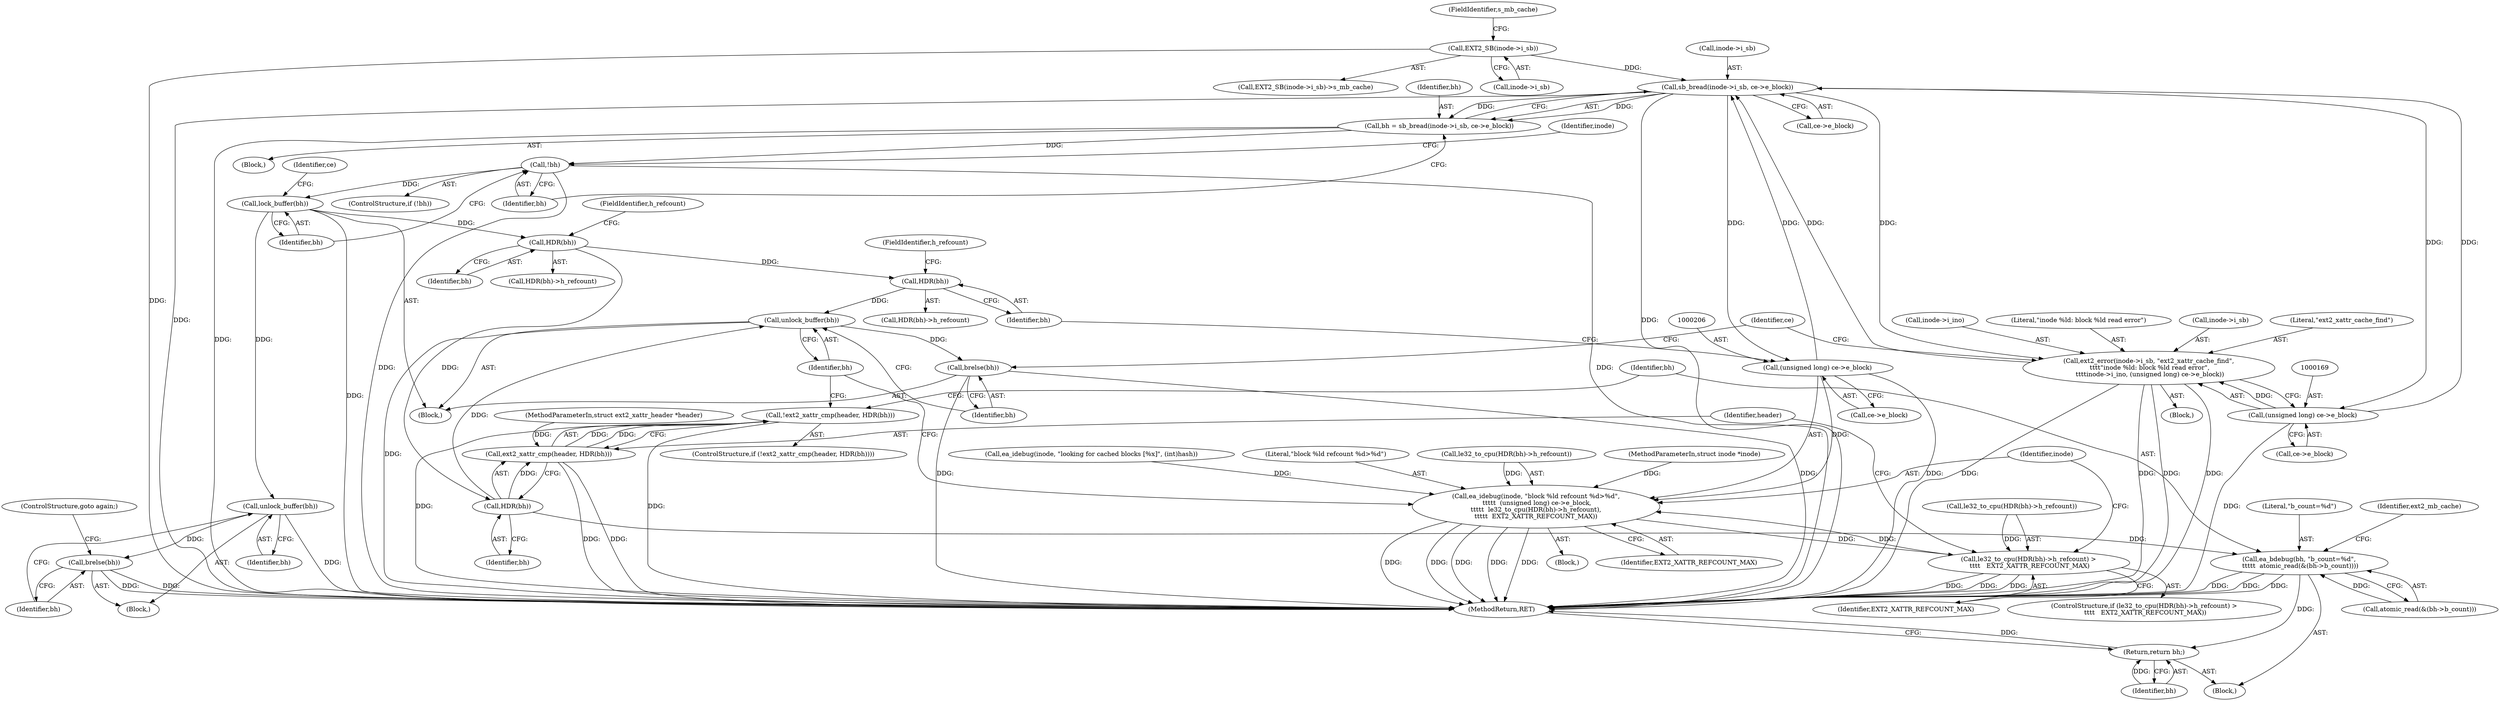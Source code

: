 digraph "0_linux_be0726d33cb8f411945884664924bed3cb8c70ee_4@API" {
"1000148" [label="(Call,sb_bread(inode->i_sb, ce->e_block))"];
"1000159" [label="(Call,ext2_error(inode->i_sb, \"ext2_xattr_cache_find\",\n \t\t\t\t\"inode %ld: block %ld read error\",\n \t\t\t\tinode->i_ino, (unsigned long) ce->e_block))"];
"1000148" [label="(Call,sb_bread(inode->i_sb, ce->e_block))"];
"1000118" [label="(Call,EXT2_SB(inode->i_sb))"];
"1000205" [label="(Call,(unsigned long) ce->e_block)"];
"1000168" [label="(Call,(unsigned long) ce->e_block)"];
"1000146" [label="(Call,bh = sb_bread(inode->i_sb, ce->e_block))"];
"1000156" [label="(Call,!bh)"];
"1000175" [label="(Call,lock_buffer(bh))"];
"1000187" [label="(Call,unlock_buffer(bh))"];
"1000189" [label="(Call,brelse(bh))"];
"1000197" [label="(Call,HDR(bh))"];
"1000212" [label="(Call,HDR(bh))"];
"1000240" [label="(Call,unlock_buffer(bh))"];
"1000242" [label="(Call,brelse(bh))"];
"1000221" [label="(Call,HDR(bh))"];
"1000219" [label="(Call,ext2_xattr_cmp(header, HDR(bh)))"];
"1000218" [label="(Call,!ext2_xattr_cmp(header, HDR(bh)))"];
"1000224" [label="(Call,ea_bdebug(bh, \"b_count=%d\",\n \t\t\t\t\t  atomic_read(&(bh->b_count))))"];
"1000238" [label="(Return,return bh;)"];
"1000202" [label="(Call,ea_idebug(inode, \"block %ld refcount %d>%d\",\n \t\t\t\t\t  (unsigned long) ce->e_block,\n\t\t\t\t\t  le32_to_cpu(HDR(bh)->h_refcount),\n\t\t\t\t\t  EXT2_XATTR_REFCOUNT_MAX))"];
"1000194" [label="(Call,le32_to_cpu(HDR(bh)->h_refcount) >\n \t\t\t\t   EXT2_XATTR_REFCOUNT_MAX)"];
"1000197" [label="(Call,HDR(bh))"];
"1000242" [label="(Call,brelse(bh))"];
"1000188" [label="(Identifier,bh)"];
"1000175" [label="(Call,lock_buffer(bh))"];
"1000198" [label="(Identifier,bh)"];
"1000196" [label="(Call,HDR(bh)->h_refcount)"];
"1000224" [label="(Call,ea_bdebug(bh, \"b_count=%d\",\n \t\t\t\t\t  atomic_read(&(bh->b_count))))"];
"1000243" [label="(Identifier,bh)"];
"1000220" [label="(Identifier,header)"];
"1000221" [label="(Call,HDR(bh))"];
"1000122" [label="(FieldIdentifier,s_mb_cache)"];
"1000191" [label="(ControlStructure,goto again;)"];
"1000212" [label="(Call,HDR(bh))"];
"1000223" [label="(Block,)"];
"1000194" [label="(Call,le32_to_cpu(HDR(bh)->h_refcount) >\n \t\t\t\t   EXT2_XATTR_REFCOUNT_MAX)"];
"1000130" [label="(Call,ea_idebug(inode, \"looking for cached blocks [%x]\", (int)hash))"];
"1000215" [label="(Identifier,EXT2_XATTR_REFCOUNT_MAX)"];
"1000222" [label="(Identifier,bh)"];
"1000205" [label="(Call,(unsigned long) ce->e_block)"];
"1000157" [label="(Identifier,bh)"];
"1000117" [label="(Call,EXT2_SB(inode->i_sb)->s_mb_cache)"];
"1000213" [label="(Identifier,bh)"];
"1000155" [label="(ControlStructure,if (!bh))"];
"1000104" [label="(MethodParameterIn,struct ext2_xattr_header *header)"];
"1000225" [label="(Identifier,bh)"];
"1000165" [label="(Call,inode->i_ino)"];
"1000189" [label="(Call,brelse(bh))"];
"1000251" [label="(MethodReturn,RET)"];
"1000204" [label="(Literal,\"block %ld refcount %d>%d\")"];
"1000210" [label="(Call,le32_to_cpu(HDR(bh)->h_refcount))"];
"1000190" [label="(Identifier,bh)"];
"1000161" [label="(Identifier,inode)"];
"1000156" [label="(Call,!bh)"];
"1000164" [label="(Literal,\"inode %ld: block %ld read error\")"];
"1000119" [label="(Call,inode->i_sb)"];
"1000118" [label="(Call,EXT2_SB(inode->i_sb))"];
"1000219" [label="(Call,ext2_xattr_cmp(header, HDR(bh)))"];
"1000148" [label="(Call,sb_bread(inode->i_sb, ce->e_block))"];
"1000160" [label="(Call,inode->i_sb)"];
"1000147" [label="(Identifier,bh)"];
"1000214" [label="(FieldIdentifier,h_refcount)"];
"1000203" [label="(Identifier,inode)"];
"1000200" [label="(Identifier,EXT2_XATTR_REFCOUNT_MAX)"];
"1000146" [label="(Call,bh = sb_bread(inode->i_sb, ce->e_block))"];
"1000245" [label="(Identifier,ce)"];
"1000183" [label="(Block,)"];
"1000211" [label="(Call,HDR(bh)->h_refcount)"];
"1000217" [label="(ControlStructure,if (!ext2_xattr_cmp(header, HDR(bh))))"];
"1000240" [label="(Call,unlock_buffer(bh))"];
"1000207" [label="(Call,ce->e_block)"];
"1000159" [label="(Call,ext2_error(inode->i_sb, \"ext2_xattr_cache_find\",\n \t\t\t\t\"inode %ld: block %ld read error\",\n \t\t\t\tinode->i_ino, (unsigned long) ce->e_block))"];
"1000187" [label="(Call,unlock_buffer(bh))"];
"1000168" [label="(Call,(unsigned long) ce->e_block)"];
"1000103" [label="(MethodParameterIn,struct inode *inode)"];
"1000163" [label="(Literal,\"ext2_xattr_cache_find\")"];
"1000202" [label="(Call,ea_idebug(inode, \"block %ld refcount %d>%d\",\n \t\t\t\t\t  (unsigned long) ce->e_block,\n\t\t\t\t\t  le32_to_cpu(HDR(bh)->h_refcount),\n\t\t\t\t\t  EXT2_XATTR_REFCOUNT_MAX))"];
"1000149" [label="(Call,inode->i_sb)"];
"1000241" [label="(Identifier,bh)"];
"1000233" [label="(Identifier,ext2_mb_cache)"];
"1000195" [label="(Call,le32_to_cpu(HDR(bh)->h_refcount))"];
"1000238" [label="(Return,return bh;)"];
"1000201" [label="(Block,)"];
"1000226" [label="(Literal,\"b_count=%d\")"];
"1000176" [label="(Identifier,bh)"];
"1000152" [label="(Call,ce->e_block)"];
"1000170" [label="(Call,ce->e_block)"];
"1000174" [label="(Block,)"];
"1000218" [label="(Call,!ext2_xattr_cmp(header, HDR(bh)))"];
"1000158" [label="(Block,)"];
"1000199" [label="(FieldIdentifier,h_refcount)"];
"1000193" [label="(ControlStructure,if (le32_to_cpu(HDR(bh)->h_refcount) >\n \t\t\t\t   EXT2_XATTR_REFCOUNT_MAX))"];
"1000239" [label="(Identifier,bh)"];
"1000181" [label="(Identifier,ce)"];
"1000227" [label="(Call,atomic_read(&(bh->b_count)))"];
"1000144" [label="(Block,)"];
"1000148" -> "1000146"  [label="AST: "];
"1000148" -> "1000152"  [label="CFG: "];
"1000149" -> "1000148"  [label="AST: "];
"1000152" -> "1000148"  [label="AST: "];
"1000146" -> "1000148"  [label="CFG: "];
"1000148" -> "1000251"  [label="DDG: "];
"1000148" -> "1000251"  [label="DDG: "];
"1000148" -> "1000146"  [label="DDG: "];
"1000148" -> "1000146"  [label="DDG: "];
"1000159" -> "1000148"  [label="DDG: "];
"1000118" -> "1000148"  [label="DDG: "];
"1000205" -> "1000148"  [label="DDG: "];
"1000168" -> "1000148"  [label="DDG: "];
"1000148" -> "1000159"  [label="DDG: "];
"1000148" -> "1000168"  [label="DDG: "];
"1000148" -> "1000205"  [label="DDG: "];
"1000159" -> "1000158"  [label="AST: "];
"1000159" -> "1000168"  [label="CFG: "];
"1000160" -> "1000159"  [label="AST: "];
"1000163" -> "1000159"  [label="AST: "];
"1000164" -> "1000159"  [label="AST: "];
"1000165" -> "1000159"  [label="AST: "];
"1000168" -> "1000159"  [label="AST: "];
"1000245" -> "1000159"  [label="CFG: "];
"1000159" -> "1000251"  [label="DDG: "];
"1000159" -> "1000251"  [label="DDG: "];
"1000159" -> "1000251"  [label="DDG: "];
"1000159" -> "1000251"  [label="DDG: "];
"1000168" -> "1000159"  [label="DDG: "];
"1000118" -> "1000117"  [label="AST: "];
"1000118" -> "1000119"  [label="CFG: "];
"1000119" -> "1000118"  [label="AST: "];
"1000122" -> "1000118"  [label="CFG: "];
"1000118" -> "1000251"  [label="DDG: "];
"1000205" -> "1000202"  [label="AST: "];
"1000205" -> "1000207"  [label="CFG: "];
"1000206" -> "1000205"  [label="AST: "];
"1000207" -> "1000205"  [label="AST: "];
"1000213" -> "1000205"  [label="CFG: "];
"1000205" -> "1000251"  [label="DDG: "];
"1000205" -> "1000202"  [label="DDG: "];
"1000168" -> "1000170"  [label="CFG: "];
"1000169" -> "1000168"  [label="AST: "];
"1000170" -> "1000168"  [label="AST: "];
"1000168" -> "1000251"  [label="DDG: "];
"1000146" -> "1000144"  [label="AST: "];
"1000147" -> "1000146"  [label="AST: "];
"1000157" -> "1000146"  [label="CFG: "];
"1000146" -> "1000251"  [label="DDG: "];
"1000146" -> "1000156"  [label="DDG: "];
"1000156" -> "1000155"  [label="AST: "];
"1000156" -> "1000157"  [label="CFG: "];
"1000157" -> "1000156"  [label="AST: "];
"1000161" -> "1000156"  [label="CFG: "];
"1000176" -> "1000156"  [label="CFG: "];
"1000156" -> "1000251"  [label="DDG: "];
"1000156" -> "1000251"  [label="DDG: "];
"1000156" -> "1000175"  [label="DDG: "];
"1000175" -> "1000174"  [label="AST: "];
"1000175" -> "1000176"  [label="CFG: "];
"1000176" -> "1000175"  [label="AST: "];
"1000181" -> "1000175"  [label="CFG: "];
"1000175" -> "1000251"  [label="DDG: "];
"1000175" -> "1000187"  [label="DDG: "];
"1000175" -> "1000197"  [label="DDG: "];
"1000187" -> "1000183"  [label="AST: "];
"1000187" -> "1000188"  [label="CFG: "];
"1000188" -> "1000187"  [label="AST: "];
"1000190" -> "1000187"  [label="CFG: "];
"1000187" -> "1000251"  [label="DDG: "];
"1000187" -> "1000189"  [label="DDG: "];
"1000189" -> "1000183"  [label="AST: "];
"1000189" -> "1000190"  [label="CFG: "];
"1000190" -> "1000189"  [label="AST: "];
"1000191" -> "1000189"  [label="CFG: "];
"1000189" -> "1000251"  [label="DDG: "];
"1000189" -> "1000251"  [label="DDG: "];
"1000197" -> "1000196"  [label="AST: "];
"1000197" -> "1000198"  [label="CFG: "];
"1000198" -> "1000197"  [label="AST: "];
"1000199" -> "1000197"  [label="CFG: "];
"1000197" -> "1000212"  [label="DDG: "];
"1000197" -> "1000221"  [label="DDG: "];
"1000212" -> "1000211"  [label="AST: "];
"1000212" -> "1000213"  [label="CFG: "];
"1000213" -> "1000212"  [label="AST: "];
"1000214" -> "1000212"  [label="CFG: "];
"1000212" -> "1000240"  [label="DDG: "];
"1000240" -> "1000174"  [label="AST: "];
"1000240" -> "1000241"  [label="CFG: "];
"1000241" -> "1000240"  [label="AST: "];
"1000243" -> "1000240"  [label="CFG: "];
"1000240" -> "1000251"  [label="DDG: "];
"1000221" -> "1000240"  [label="DDG: "];
"1000240" -> "1000242"  [label="DDG: "];
"1000242" -> "1000174"  [label="AST: "];
"1000242" -> "1000243"  [label="CFG: "];
"1000243" -> "1000242"  [label="AST: "];
"1000245" -> "1000242"  [label="CFG: "];
"1000242" -> "1000251"  [label="DDG: "];
"1000242" -> "1000251"  [label="DDG: "];
"1000221" -> "1000219"  [label="AST: "];
"1000221" -> "1000222"  [label="CFG: "];
"1000222" -> "1000221"  [label="AST: "];
"1000219" -> "1000221"  [label="CFG: "];
"1000221" -> "1000219"  [label="DDG: "];
"1000221" -> "1000224"  [label="DDG: "];
"1000219" -> "1000218"  [label="AST: "];
"1000220" -> "1000219"  [label="AST: "];
"1000218" -> "1000219"  [label="CFG: "];
"1000219" -> "1000251"  [label="DDG: "];
"1000219" -> "1000251"  [label="DDG: "];
"1000219" -> "1000218"  [label="DDG: "];
"1000219" -> "1000218"  [label="DDG: "];
"1000104" -> "1000219"  [label="DDG: "];
"1000218" -> "1000217"  [label="AST: "];
"1000225" -> "1000218"  [label="CFG: "];
"1000241" -> "1000218"  [label="CFG: "];
"1000218" -> "1000251"  [label="DDG: "];
"1000218" -> "1000251"  [label="DDG: "];
"1000224" -> "1000223"  [label="AST: "];
"1000224" -> "1000227"  [label="CFG: "];
"1000225" -> "1000224"  [label="AST: "];
"1000226" -> "1000224"  [label="AST: "];
"1000227" -> "1000224"  [label="AST: "];
"1000233" -> "1000224"  [label="CFG: "];
"1000224" -> "1000251"  [label="DDG: "];
"1000224" -> "1000251"  [label="DDG: "];
"1000224" -> "1000251"  [label="DDG: "];
"1000227" -> "1000224"  [label="DDG: "];
"1000224" -> "1000238"  [label="DDG: "];
"1000238" -> "1000223"  [label="AST: "];
"1000238" -> "1000239"  [label="CFG: "];
"1000239" -> "1000238"  [label="AST: "];
"1000251" -> "1000238"  [label="CFG: "];
"1000238" -> "1000251"  [label="DDG: "];
"1000239" -> "1000238"  [label="DDG: "];
"1000202" -> "1000201"  [label="AST: "];
"1000202" -> "1000215"  [label="CFG: "];
"1000203" -> "1000202"  [label="AST: "];
"1000204" -> "1000202"  [label="AST: "];
"1000210" -> "1000202"  [label="AST: "];
"1000215" -> "1000202"  [label="AST: "];
"1000241" -> "1000202"  [label="CFG: "];
"1000202" -> "1000251"  [label="DDG: "];
"1000202" -> "1000251"  [label="DDG: "];
"1000202" -> "1000251"  [label="DDG: "];
"1000202" -> "1000251"  [label="DDG: "];
"1000202" -> "1000251"  [label="DDG: "];
"1000202" -> "1000194"  [label="DDG: "];
"1000130" -> "1000202"  [label="DDG: "];
"1000103" -> "1000202"  [label="DDG: "];
"1000210" -> "1000202"  [label="DDG: "];
"1000194" -> "1000202"  [label="DDG: "];
"1000194" -> "1000193"  [label="AST: "];
"1000194" -> "1000200"  [label="CFG: "];
"1000195" -> "1000194"  [label="AST: "];
"1000200" -> "1000194"  [label="AST: "];
"1000203" -> "1000194"  [label="CFG: "];
"1000220" -> "1000194"  [label="CFG: "];
"1000194" -> "1000251"  [label="DDG: "];
"1000194" -> "1000251"  [label="DDG: "];
"1000194" -> "1000251"  [label="DDG: "];
"1000195" -> "1000194"  [label="DDG: "];
}
